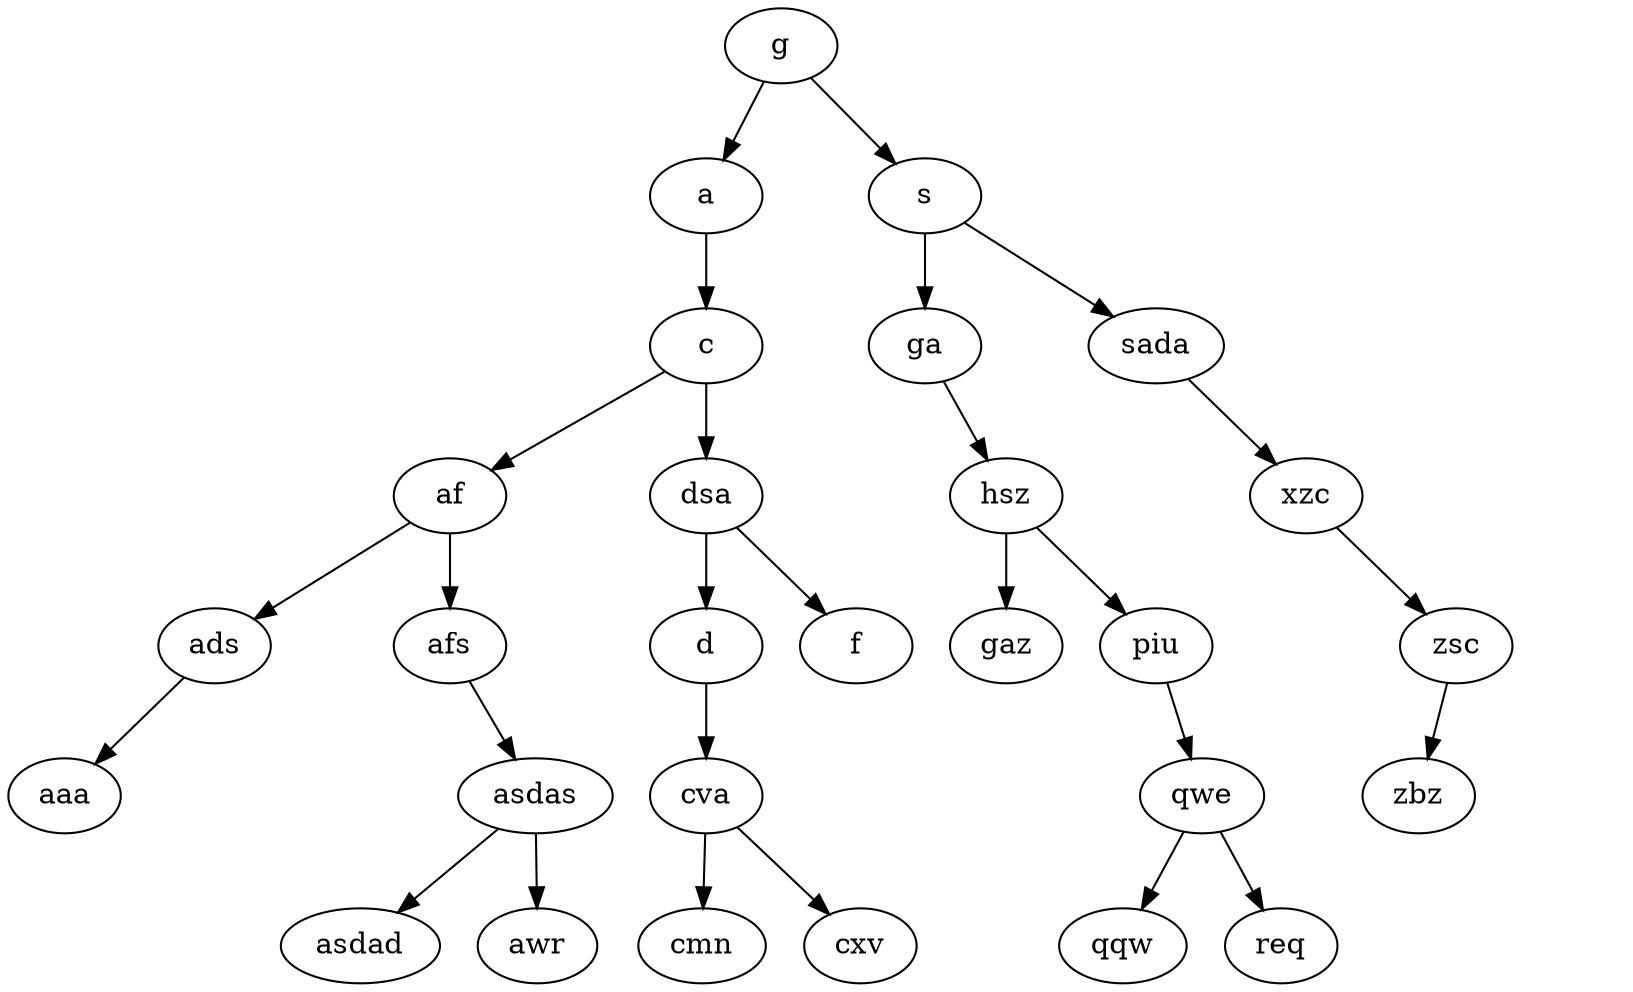 digraph Tree{
	g -> a;
	0 [ label = "0", style = invis ];
	a -> 0 [ style = invis ];
	a -> c;
	c -> af;
	af -> ads;
	ads -> aaa;
	1 [ label = "1", style = invis ];
	ads -> 1 [ style = invis ]; 
	af -> afs;
	2 [ label = "2", style = invis ];
	afs -> 2 [ style = invis ];
	afs -> asdas;
	asdas -> asdad;
	asdas -> awr;
	c -> dsa;
	dsa -> d;
	d -> cva;
	cva -> cmn;
	cva -> cxv;
	3 [ label = "3", style = invis ];
	d -> 3 [ style = invis ]; 
	dsa -> f;
	g -> s;
	s -> ga;
	4 [ label = "4", style = invis ];
	ga -> 4 [ style = invis ];
	ga -> hsz;
	hsz -> gaz;
	hsz -> piu;
	5 [ label = "5", style = invis ];
	piu -> 5 [ style = invis ];
	piu -> qwe;
	qwe -> qqw;
	qwe -> req;
	s -> sada;
	6 [ label = "6", style = invis ];
	sada -> 6 [ style = invis ];
	sada -> xzc;
	7 [ label = "7", style = invis ];
	xzc -> 7 [ style = invis ];
	xzc -> zsc;
	zsc -> zbz;
	8 [ label = "8", style = invis ];
	zsc -> 8 [ style = invis ]; 
}